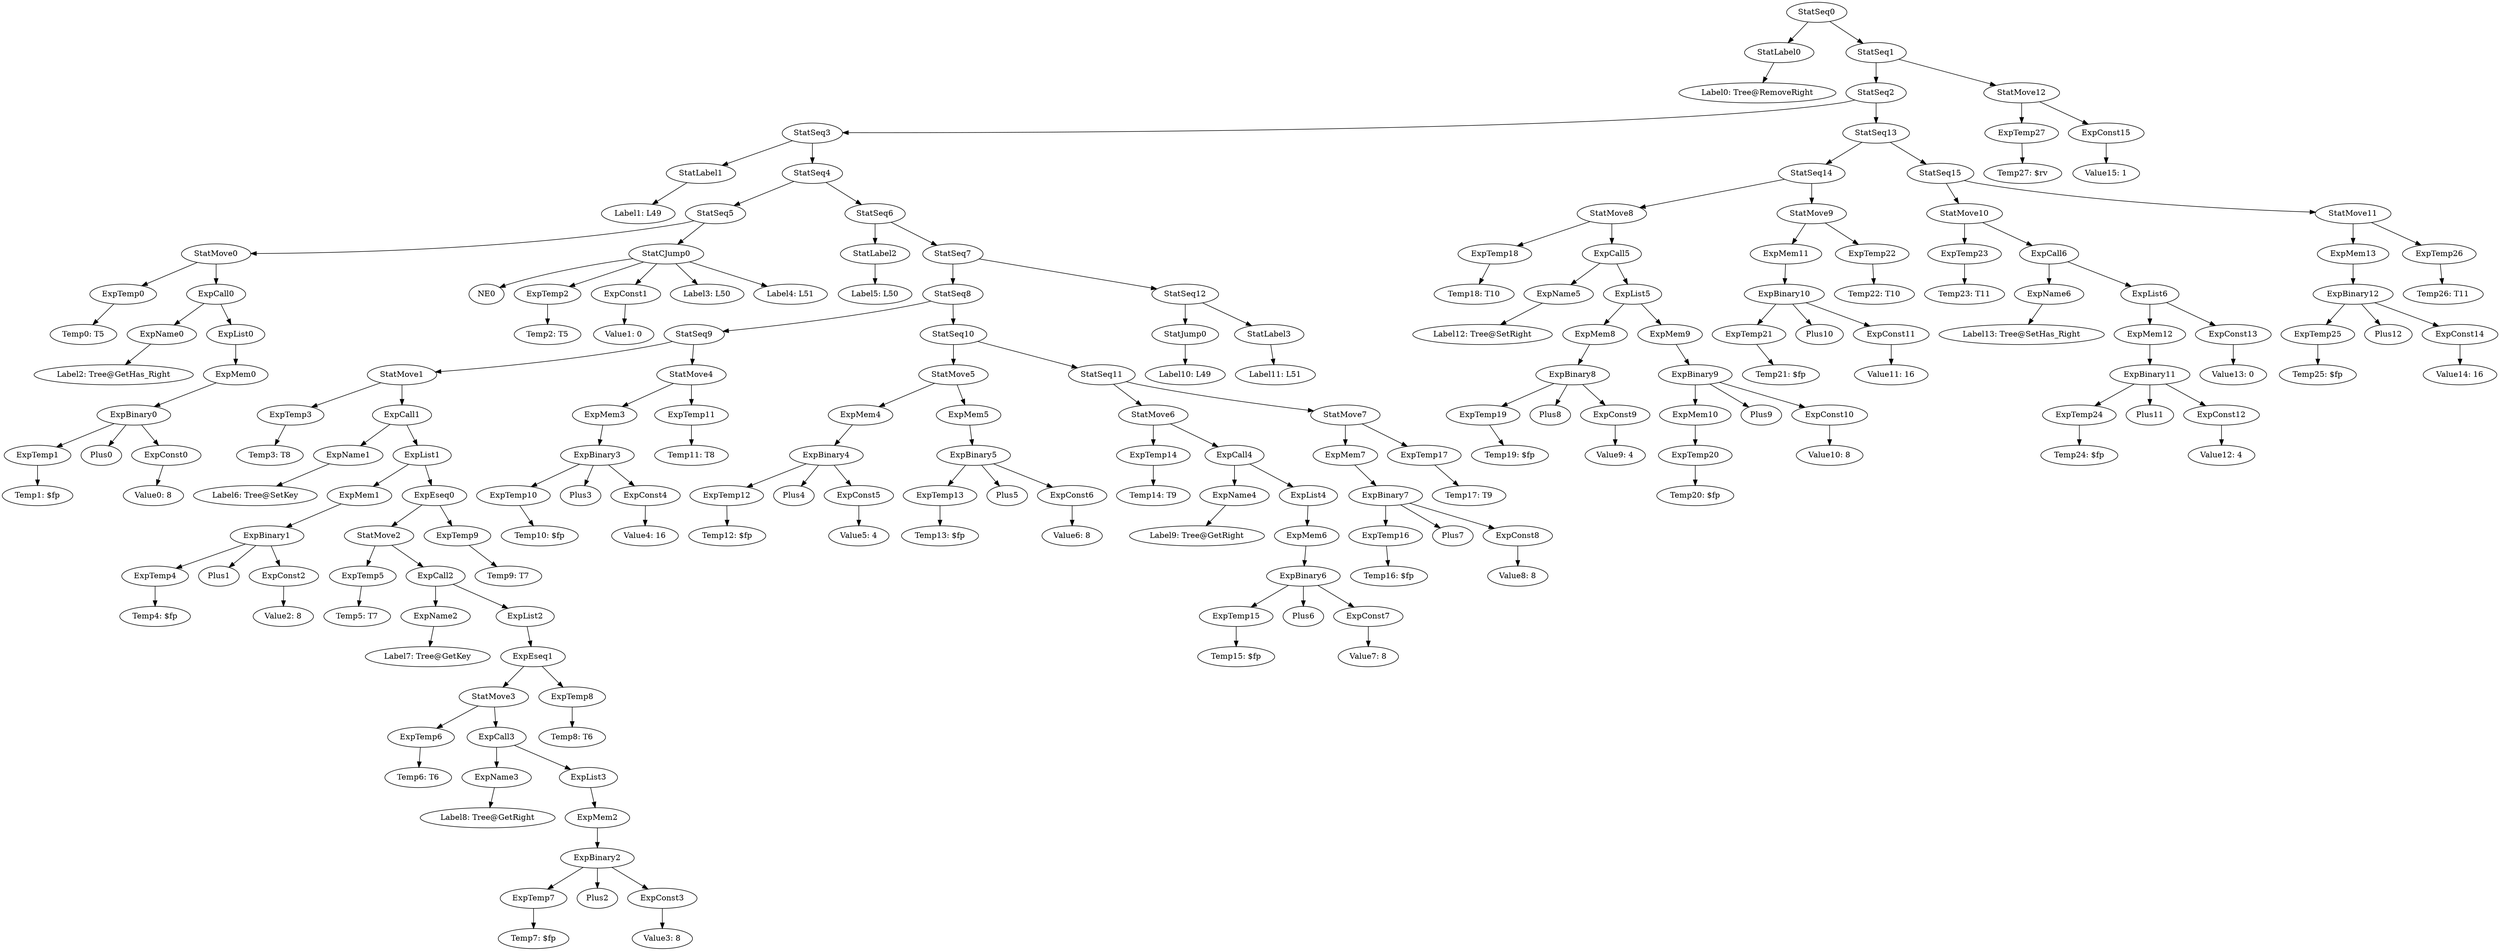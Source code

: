 digraph {
	ordering = out;
	ExpConst15 -> "Value15: 1";
	ExpTemp26 -> "Temp26: T11";
	ExpMem13 -> ExpBinary12;
	ExpConst14 -> "Value14: 16";
	ExpTemp25 -> "Temp25: $fp";
	StatSeq15 -> StatMove10;
	StatSeq15 -> StatMove11;
	ExpConst13 -> "Value13: 0";
	ExpMem12 -> ExpBinary11;
	ExpConst12 -> "Value12: 4";
	ExpTemp24 -> "Temp24: $fp";
	ExpName6 -> "Label13: Tree@SetHas_Right";
	StatMove10 -> ExpTemp23;
	StatMove10 -> ExpCall6;
	StatMove9 -> ExpMem11;
	StatMove9 -> ExpTemp22;
	StatMove11 -> ExpMem13;
	StatMove11 -> ExpTemp26;
	ExpMem11 -> ExpBinary10;
	ExpConst11 -> "Value11: 16";
	ExpBinary10 -> ExpTemp21;
	ExpBinary10 -> Plus10;
	ExpBinary10 -> ExpConst11;
	ExpTemp21 -> "Temp21: $fp";
	StatSeq14 -> StatMove8;
	StatSeq14 -> StatMove9;
	ExpTemp22 -> "Temp22: T10";
	ExpList2 -> ExpEseq1;
	ExpConst3 -> "Value3: 8";
	ExpBinary2 -> ExpTemp7;
	ExpBinary2 -> Plus2;
	ExpBinary2 -> ExpConst3;
	ExpMem5 -> ExpBinary5;
	ExpName3 -> "Label8: Tree@GetRight";
	ExpList3 -> ExpMem2;
	StatMove3 -> ExpTemp6;
	StatMove3 -> ExpCall3;
	ExpTemp6 -> "Temp6: T6";
	StatMove6 -> ExpTemp14;
	StatMove6 -> ExpCall4;
	StatMove2 -> ExpTemp5;
	StatMove2 -> ExpCall2;
	StatLabel0 -> "Label0: Tree@RemoveRight";
	ExpTemp19 -> "Temp19: $fp";
	ExpMem1 -> ExpBinary1;
	ExpConst6 -> "Value6: 8";
	ExpCall2 -> ExpName2;
	ExpCall2 -> ExpList2;
	ExpConst2 -> "Value2: 8";
	ExpConst10 -> "Value10: 8";
	ExpBinary1 -> ExpTemp4;
	ExpBinary1 -> Plus1;
	ExpBinary1 -> ExpConst2;
	ExpCall3 -> ExpName3;
	ExpCall3 -> ExpList3;
	ExpTemp7 -> "Temp7: $fp";
	ExpTemp0 -> "Temp0: T5";
	ExpTemp4 -> "Temp4: $fp";
	ExpCall1 -> ExpName1;
	ExpCall1 -> ExpList1;
	StatJump0 -> "Label10: L49";
	ExpName1 -> "Label6: Tree@SetKey";
	ExpEseq1 -> StatMove3;
	ExpEseq1 -> ExpTemp8;
	StatSeq10 -> StatMove5;
	StatSeq10 -> StatSeq11;
	ExpTemp15 -> "Temp15: $fp";
	ExpBinary12 -> ExpTemp25;
	ExpBinary12 -> Plus12;
	ExpBinary12 -> ExpConst14;
	ExpName5 -> "Label12: Tree@SetRight";
	ExpBinary0 -> ExpTemp1;
	ExpBinary0 -> Plus0;
	ExpBinary0 -> ExpConst0;
	ExpTemp27 -> "Temp27: $rv";
	ExpList4 -> ExpMem6;
	StatMove0 -> ExpTemp0;
	StatMove0 -> ExpCall0;
	StatMove8 -> ExpTemp18;
	StatMove8 -> ExpCall5;
	StatSeq3 -> StatLabel1;
	StatSeq3 -> StatSeq4;
	ExpName2 -> "Label7: Tree@GetKey";
	StatSeq7 -> StatSeq8;
	StatSeq7 -> StatSeq12;
	ExpTemp5 -> "Temp5: T7";
	ExpEseq0 -> StatMove2;
	ExpEseq0 -> ExpTemp9;
	ExpTemp11 -> "Temp11: T8";
	StatSeq6 -> StatLabel2;
	StatSeq6 -> StatSeq7;
	ExpTemp3 -> "Temp3: T8";
	StatSeq8 -> StatSeq9;
	StatSeq8 -> StatSeq10;
	StatSeq1 -> StatSeq2;
	StatSeq1 -> StatMove12;
	ExpMem2 -> ExpBinary2;
	ExpTemp12 -> "Temp12: $fp";
	ExpCall0 -> ExpName0;
	ExpCall0 -> ExpList0;
	StatSeq9 -> StatMove1;
	StatSeq9 -> StatMove4;
	StatSeq4 -> StatSeq5;
	StatSeq4 -> StatSeq6;
	StatLabel1 -> "Label1: L49";
	ExpList6 -> ExpMem12;
	ExpList6 -> ExpConst13;
	ExpConst1 -> "Value1: 0";
	ExpMem0 -> ExpBinary0;
	ExpList0 -> ExpMem0;
	StatCJump0 -> NE0;
	StatCJump0 -> ExpTemp2;
	StatCJump0 -> ExpConst1;
	StatCJump0 -> "Label3: L50";
	StatCJump0 -> "Label4: L51";
	ExpTemp8 -> "Temp8: T6";
	ExpBinary9 -> ExpMem10;
	ExpBinary9 -> Plus9;
	ExpBinary9 -> ExpConst10;
	ExpBinary7 -> ExpTemp16;
	ExpBinary7 -> Plus7;
	ExpBinary7 -> ExpConst8;
	ExpTemp18 -> "Temp18: T10";
	StatMove1 -> ExpTemp3;
	StatMove1 -> ExpCall1;
	StatSeq5 -> StatMove0;
	StatSeq5 -> StatCJump0;
	ExpTemp2 -> "Temp2: T5";
	ExpConst0 -> "Value0: 8";
	ExpList1 -> ExpMem1;
	ExpList1 -> ExpEseq0;
	ExpTemp1 -> "Temp1: $fp";
	ExpBinary4 -> ExpTemp12;
	ExpBinary4 -> Plus4;
	ExpBinary4 -> ExpConst5;
	ExpCall4 -> ExpName4;
	ExpCall4 -> ExpList4;
	ExpTemp9 -> "Temp9: T7";
	ExpCall6 -> ExpName6;
	ExpCall6 -> ExpList6;
	ExpMem10 -> ExpTemp20;
	ExpTemp10 -> "Temp10: $fp";
	ExpConst4 -> "Value4: 16";
	ExpBinary3 -> ExpTemp10;
	ExpBinary3 -> Plus3;
	ExpBinary3 -> ExpConst4;
	ExpMem7 -> ExpBinary7;
	StatLabel3 -> "Label11: L51";
	ExpMem3 -> ExpBinary3;
	StatSeq0 -> StatLabel0;
	StatSeq0 -> StatSeq1;
	ExpConst5 -> "Value5: 4";
	ExpBinary11 -> ExpTemp24;
	ExpBinary11 -> Plus11;
	ExpBinary11 -> ExpConst12;
	ExpMem4 -> ExpBinary4;
	ExpName4 -> "Label9: Tree@GetRight";
	ExpTemp13 -> "Temp13: $fp";
	ExpBinary5 -> ExpTemp13;
	ExpBinary5 -> Plus5;
	ExpBinary5 -> ExpConst6;
	StatSeq11 -> StatMove6;
	StatSeq11 -> StatMove7;
	StatLabel2 -> "Label5: L50";
	StatMove4 -> ExpMem3;
	StatMove4 -> ExpTemp11;
	StatMove5 -> ExpMem4;
	StatMove5 -> ExpMem5;
	ExpConst9 -> "Value9: 4";
	StatMove12 -> ExpTemp27;
	StatMove12 -> ExpConst15;
	ExpTemp14 -> "Temp14: T9";
	ExpBinary6 -> ExpTemp15;
	ExpBinary6 -> Plus6;
	ExpBinary6 -> ExpConst7;
	ExpTemp16 -> "Temp16: $fp";
	ExpConst7 -> "Value7: 8";
	ExpMem6 -> ExpBinary6;
	StatMove7 -> ExpMem7;
	StatMove7 -> ExpTemp17;
	ExpTemp23 -> "Temp23: T11";
	StatSeq13 -> StatSeq14;
	StatSeq13 -> StatSeq15;
	ExpMem9 -> ExpBinary9;
	ExpTemp17 -> "Temp17: T9";
	StatSeq12 -> StatJump0;
	StatSeq12 -> StatLabel3;
	StatSeq2 -> StatSeq3;
	StatSeq2 -> StatSeq13;
	ExpCall5 -> ExpName5;
	ExpCall5 -> ExpList5;
	ExpBinary8 -> ExpTemp19;
	ExpBinary8 -> Plus8;
	ExpBinary8 -> ExpConst9;
	ExpMem8 -> ExpBinary8;
	ExpList5 -> ExpMem8;
	ExpList5 -> ExpMem9;
	ExpName0 -> "Label2: Tree@GetHas_Right";
	ExpConst8 -> "Value8: 8";
	ExpTemp20 -> "Temp20: $fp";
}


